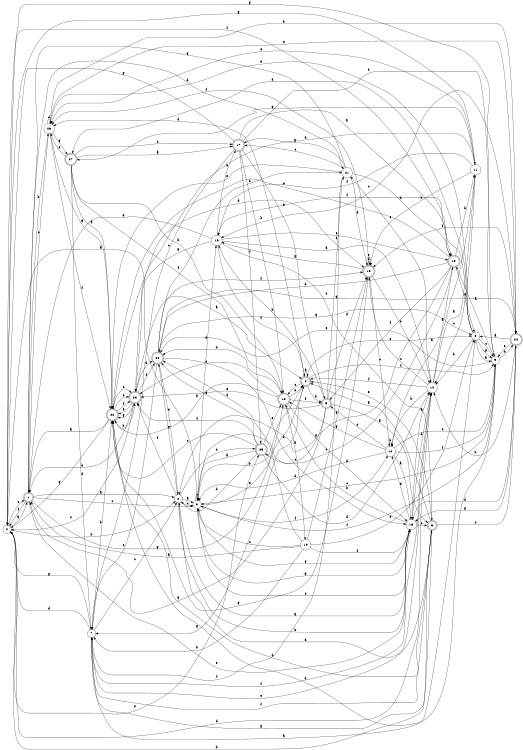 digraph n23_3 {
__start0 [label="" shape="none"];

rankdir=LR;
size="8,5";

s0 [style="filled", color="black", fillcolor="white" shape="circle", label="0"];
s1 [style="rounded,filled", color="black", fillcolor="white" shape="doublecircle", label="1"];
s2 [style="filled", color="black", fillcolor="white" shape="circle", label="2"];
s3 [style="filled", color="black", fillcolor="white" shape="circle", label="3"];
s4 [style="rounded,filled", color="black", fillcolor="white" shape="doublecircle", label="4"];
s5 [style="rounded,filled", color="black", fillcolor="white" shape="doublecircle", label="5"];
s6 [style="rounded,filled", color="black", fillcolor="white" shape="doublecircle", label="6"];
s7 [style="filled", color="black", fillcolor="white" shape="circle", label="7"];
s8 [style="filled", color="black", fillcolor="white" shape="circle", label="8"];
s9 [style="filled", color="black", fillcolor="white" shape="circle", label="9"];
s10 [style="rounded,filled", color="black", fillcolor="white" shape="doublecircle", label="10"];
s11 [style="filled", color="black", fillcolor="white" shape="circle", label="11"];
s12 [style="filled", color="black", fillcolor="white" shape="circle", label="12"];
s13 [style="filled", color="black", fillcolor="white" shape="circle", label="13"];
s14 [style="filled", color="black", fillcolor="white" shape="circle", label="14"];
s15 [style="rounded,filled", color="black", fillcolor="white" shape="doublecircle", label="15"];
s16 [style="filled", color="black", fillcolor="white" shape="circle", label="16"];
s17 [style="rounded,filled", color="black", fillcolor="white" shape="doublecircle", label="17"];
s18 [style="rounded,filled", color="black", fillcolor="white" shape="doublecircle", label="18"];
s19 [style="filled", color="black", fillcolor="white" shape="circle", label="19"];
s20 [style="rounded,filled", color="black", fillcolor="white" shape="doublecircle", label="20"];
s21 [style="filled", color="black", fillcolor="white" shape="circle", label="21"];
s22 [style="rounded,filled", color="black", fillcolor="white" shape="doublecircle", label="22"];
s23 [style="rounded,filled", color="black", fillcolor="white" shape="doublecircle", label="23"];
s24 [style="rounded,filled", color="black", fillcolor="white" shape="doublecircle", label="24"];
s25 [style="rounded,filled", color="black", fillcolor="white" shape="doublecircle", label="25"];
s26 [style="filled", color="black", fillcolor="white" shape="circle", label="26"];
s27 [style="rounded,filled", color="black", fillcolor="white" shape="doublecircle", label="27"];
s0 -> s1 [label="a"];
s0 -> s2 [label="b"];
s0 -> s1 [label="c"];
s0 -> s14 [label="d"];
s0 -> s25 [label="e"];
s0 -> s10 [label="f"];
s0 -> s11 [label="g"];
s1 -> s2 [label="a"];
s1 -> s26 [label="b"];
s1 -> s3 [label="c"];
s1 -> s21 [label="d"];
s1 -> s13 [label="e"];
s1 -> s0 [label="f"];
s1 -> s18 [label="g"];
s2 -> s3 [label="a"];
s2 -> s13 [label="b"];
s2 -> s3 [label="c"];
s2 -> s6 [label="d"];
s2 -> s25 [label="e"];
s2 -> s23 [label="f"];
s2 -> s20 [label="g"];
s3 -> s0 [label="a"];
s3 -> s4 [label="b"];
s3 -> s3 [label="c"];
s3 -> s16 [label="d"];
s3 -> s4 [label="e"];
s3 -> s12 [label="f"];
s3 -> s13 [label="g"];
s4 -> s4 [label="a"];
s4 -> s5 [label="b"];
s4 -> s18 [label="c"];
s4 -> s26 [label="d"];
s4 -> s8 [label="e"];
s4 -> s9 [label="f"];
s4 -> s7 [label="g"];
s5 -> s6 [label="a"];
s5 -> s16 [label="b"];
s5 -> s25 [label="c"];
s5 -> s15 [label="d"];
s5 -> s23 [label="e"];
s5 -> s21 [label="f"];
s5 -> s1 [label="g"];
s6 -> s7 [label="a"];
s6 -> s0 [label="b"];
s6 -> s24 [label="c"];
s6 -> s22 [label="d"];
s6 -> s4 [label="e"];
s6 -> s7 [label="f"];
s6 -> s4 [label="g"];
s7 -> s8 [label="a"];
s7 -> s22 [label="b"];
s7 -> s2 [label="c"];
s7 -> s0 [label="d"];
s7 -> s14 [label="e"];
s7 -> s14 [label="f"];
s7 -> s0 [label="g"];
s8 -> s9 [label="a"];
s8 -> s14 [label="b"];
s8 -> s9 [label="c"];
s8 -> s27 [label="d"];
s8 -> s26 [label="e"];
s8 -> s16 [label="f"];
s8 -> s9 [label="g"];
s9 -> s10 [label="a"];
s9 -> s24 [label="b"];
s9 -> s3 [label="c"];
s9 -> s22 [label="d"];
s9 -> s20 [label="e"];
s9 -> s3 [label="f"];
s9 -> s0 [label="g"];
s10 -> s8 [label="a"];
s10 -> s11 [label="b"];
s10 -> s3 [label="c"];
s10 -> s20 [label="d"];
s10 -> s22 [label="e"];
s10 -> s5 [label="f"];
s10 -> s2 [label="g"];
s11 -> s12 [label="a"];
s11 -> s15 [label="b"];
s11 -> s14 [label="c"];
s11 -> s23 [label="d"];
s11 -> s26 [label="e"];
s11 -> s16 [label="f"];
s11 -> s27 [label="g"];
s12 -> s13 [label="a"];
s12 -> s12 [label="b"];
s12 -> s9 [label="c"];
s12 -> s3 [label="d"];
s12 -> s5 [label="e"];
s12 -> s9 [label="f"];
s12 -> s18 [label="g"];
s13 -> s14 [label="a"];
s13 -> s18 [label="b"];
s13 -> s6 [label="c"];
s13 -> s12 [label="d"];
s13 -> s3 [label="e"];
s13 -> s3 [label="f"];
s13 -> s2 [label="g"];
s14 -> s11 [label="a"];
s14 -> s12 [label="b"];
s14 -> s15 [label="c"];
s14 -> s13 [label="d"];
s14 -> s21 [label="e"];
s14 -> s4 [label="f"];
s14 -> s10 [label="g"];
s15 -> s16 [label="a"];
s15 -> s14 [label="b"];
s15 -> s12 [label="c"];
s15 -> s15 [label="d"];
s15 -> s15 [label="e"];
s15 -> s26 [label="f"];
s15 -> s22 [label="g"];
s16 -> s14 [label="a"];
s16 -> s17 [label="b"];
s16 -> s6 [label="c"];
s16 -> s1 [label="d"];
s16 -> s10 [label="e"];
s16 -> s4 [label="f"];
s16 -> s23 [label="g"];
s17 -> s10 [label="a"];
s17 -> s18 [label="b"];
s17 -> s7 [label="c"];
s17 -> s5 [label="d"];
s17 -> s9 [label="e"];
s17 -> s25 [label="f"];
s17 -> s0 [label="g"];
s18 -> s19 [label="a"];
s18 -> s20 [label="b"];
s18 -> s23 [label="c"];
s18 -> s13 [label="d"];
s18 -> s4 [label="e"];
s18 -> s5 [label="f"];
s18 -> s22 [label="g"];
s19 -> s1 [label="a"];
s19 -> s7 [label="b"];
s19 -> s3 [label="c"];
s19 -> s20 [label="d"];
s19 -> s8 [label="e"];
s19 -> s13 [label="f"];
s19 -> s15 [label="g"];
s20 -> s8 [label="a"];
s20 -> s13 [label="b"];
s20 -> s7 [label="c"];
s20 -> s21 [label="d"];
s20 -> s2 [label="e"];
s20 -> s15 [label="f"];
s20 -> s24 [label="g"];
s21 -> s17 [label="a"];
s21 -> s10 [label="b"];
s21 -> s17 [label="c"];
s21 -> s15 [label="d"];
s21 -> s22 [label="e"];
s21 -> s7 [label="f"];
s21 -> s1 [label="g"];
s22 -> s1 [label="a"];
s22 -> s23 [label="b"];
s22 -> s23 [label="c"];
s22 -> s15 [label="d"];
s22 -> s23 [label="e"];
s22 -> s23 [label="f"];
s22 -> s0 [label="g"];
s23 -> s4 [label="a"];
s23 -> s1 [label="b"];
s23 -> s0 [label="c"];
s23 -> s20 [label="d"];
s23 -> s22 [label="e"];
s23 -> s20 [label="f"];
s23 -> s22 [label="g"];
s24 -> s8 [label="a"];
s24 -> s14 [label="b"];
s24 -> s16 [label="c"];
s24 -> s13 [label="d"];
s24 -> s9 [label="e"];
s24 -> s15 [label="f"];
s24 -> s13 [label="g"];
s25 -> s3 [label="a"];
s25 -> s2 [label="b"];
s25 -> s22 [label="c"];
s25 -> s14 [label="d"];
s25 -> s18 [label="e"];
s25 -> s23 [label="f"];
s25 -> s20 [label="g"];
s26 -> s22 [label="a"];
s26 -> s24 [label="b"];
s26 -> s1 [label="c"];
s26 -> s26 [label="d"];
s26 -> s24 [label="e"];
s26 -> s22 [label="f"];
s26 -> s27 [label="g"];
s27 -> s17 [label="a"];
s27 -> s18 [label="b"];
s27 -> s17 [label="c"];
s27 -> s7 [label="d"];
s27 -> s26 [label="e"];
s27 -> s18 [label="f"];
s27 -> s22 [label="g"];

}